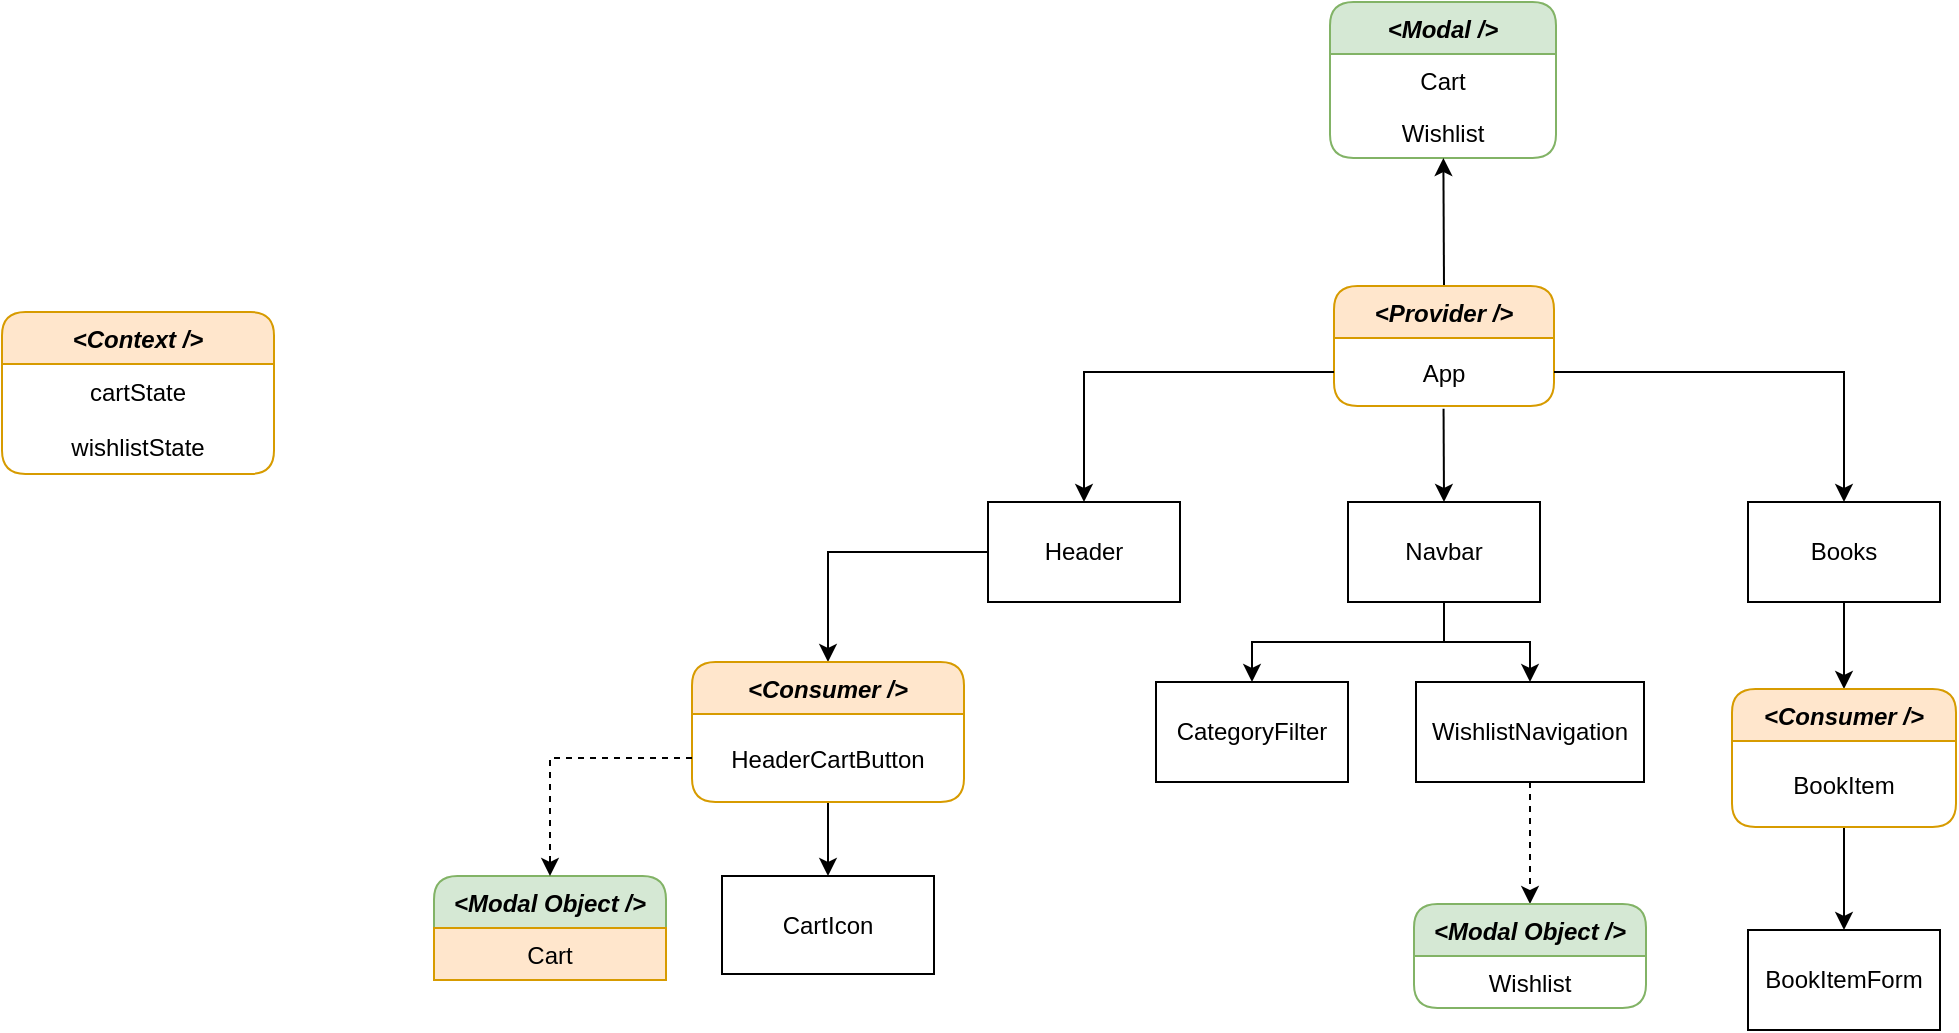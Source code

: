 <mxfile version="16.4.5" type="device"><diagram id="5pqjgQFPbSd1Z6thkLSq" name="Page-1"><mxGraphModel dx="1438" dy="961" grid="0" gridSize="10" guides="1" tooltips="1" connect="1" arrows="0" fold="1" page="0" pageScale="1" pageWidth="827" pageHeight="1169" background="none" math="0" shadow="0"><root><mxCell id="0"/><mxCell id="1" parent="0"/><mxCell id="o8Qn_IXhM0GwJISYbpWE-32" style="edgeStyle=orthogonalEdgeStyle;rounded=0;orthogonalLoop=1;jettySize=auto;html=1;exitX=0;exitY=0.5;exitDx=0;exitDy=0;fontColor=#000000;entryX=0.5;entryY=0;entryDx=0;entryDy=0;" parent="1" source="o8Qn_IXhM0GwJISYbpWE-2" target="o8Qn_IXhM0GwJISYbpWE-49" edge="1"><mxGeometry relative="1" as="geometry"><mxPoint x="131" y="303" as="targetPoint"/></mxGeometry></mxCell><mxCell id="o8Qn_IXhM0GwJISYbpWE-2" value="Header" style="rounded=0;whiteSpace=wrap;html=1;" parent="1" vertex="1"><mxGeometry x="200" y="220" width="96" height="50" as="geometry"/></mxCell><mxCell id="o8Qn_IXhM0GwJISYbpWE-29" value="" style="edgeStyle=orthogonalEdgeStyle;rounded=0;orthogonalLoop=1;jettySize=auto;html=1;fontColor=#000000;" parent="1" source="o8Qn_IXhM0GwJISYbpWE-3" target="o8Qn_IXhM0GwJISYbpWE-28" edge="1"><mxGeometry relative="1" as="geometry"/></mxCell><mxCell id="o8Qn_IXhM0GwJISYbpWE-31" style="edgeStyle=orthogonalEdgeStyle;rounded=0;orthogonalLoop=1;jettySize=auto;html=1;exitX=0.5;exitY=1;exitDx=0;exitDy=0;fontColor=#000000;entryX=0.5;entryY=0;entryDx=0;entryDy=0;" parent="1" source="o8Qn_IXhM0GwJISYbpWE-3" target="o8Qn_IXhM0GwJISYbpWE-30" edge="1"><mxGeometry relative="1" as="geometry"><mxPoint x="450" y="300" as="targetPoint"/></mxGeometry></mxCell><mxCell id="o8Qn_IXhM0GwJISYbpWE-3" value="Navbar" style="rounded=0;whiteSpace=wrap;html=1;" parent="1" vertex="1"><mxGeometry x="380" y="220" width="96" height="50" as="geometry"/></mxCell><mxCell id="o8Qn_IXhM0GwJISYbpWE-36" value="" style="edgeStyle=orthogonalEdgeStyle;rounded=0;orthogonalLoop=1;jettySize=auto;html=1;fontColor=#000000;" parent="1" source="o8Qn_IXhM0GwJISYbpWE-4" target="daaLWcchrHJgQPXlC0h6-2" edge="1"><mxGeometry relative="1" as="geometry"><mxPoint x="628" y="310" as="targetPoint"/></mxGeometry></mxCell><mxCell id="o8Qn_IXhM0GwJISYbpWE-4" value="Books" style="rounded=0;whiteSpace=wrap;html=1;" parent="1" vertex="1"><mxGeometry x="580" y="220" width="96" height="50" as="geometry"/></mxCell><mxCell id="o8Qn_IXhM0GwJISYbpWE-22" value="CartIcon" style="rounded=0;whiteSpace=wrap;html=1;" parent="1" vertex="1"><mxGeometry x="67" y="407" width="106" height="49" as="geometry"/></mxCell><mxCell id="o8Qn_IXhM0GwJISYbpWE-28" value="CategoryFilter" style="rounded=0;whiteSpace=wrap;html=1;" parent="1" vertex="1"><mxGeometry x="284" y="310" width="96" height="50" as="geometry"/></mxCell><mxCell id="daaLWcchrHJgQPXlC0h6-16" style="edgeStyle=orthogonalEdgeStyle;rounded=0;orthogonalLoop=1;jettySize=auto;html=1;exitX=0.5;exitY=1;exitDx=0;exitDy=0;entryX=0.5;entryY=0;entryDx=0;entryDy=0;dashed=1;fontSize=12;" edge="1" parent="1" source="o8Qn_IXhM0GwJISYbpWE-30" target="daaLWcchrHJgQPXlC0h6-13"><mxGeometry relative="1" as="geometry"/></mxCell><mxCell id="o8Qn_IXhM0GwJISYbpWE-30" value="WishlistNavigation" style="rounded=0;whiteSpace=wrap;html=1;" parent="1" vertex="1"><mxGeometry x="414" y="310" width="114" height="50" as="geometry"/></mxCell><mxCell id="o8Qn_IXhM0GwJISYbpWE-37" value="" style="edgeStyle=orthogonalEdgeStyle;rounded=0;orthogonalLoop=1;jettySize=auto;html=1;fontColor=#000000;" parent="1" source="daaLWcchrHJgQPXlC0h6-2" target="o8Qn_IXhM0GwJISYbpWE-35" edge="1"><mxGeometry relative="1" as="geometry"><mxPoint x="628" y="396" as="sourcePoint"/></mxGeometry></mxCell><mxCell id="o8Qn_IXhM0GwJISYbpWE-35" value="BookItemForm" style="rounded=0;whiteSpace=wrap;html=1;" parent="1" vertex="1"><mxGeometry x="580" y="434" width="96" height="50" as="geometry"/></mxCell><mxCell id="o8Qn_IXhM0GwJISYbpWE-53" value="" style="edgeStyle=orthogonalEdgeStyle;rounded=0;orthogonalLoop=1;jettySize=auto;html=1;fontColor=#000000;" parent="1" source="o8Qn_IXhM0GwJISYbpWE-49" target="o8Qn_IXhM0GwJISYbpWE-22" edge="1"><mxGeometry relative="1" as="geometry"/></mxCell><mxCell id="o8Qn_IXhM0GwJISYbpWE-49" value="&lt;Consumer /&gt;" style="swimlane;fontStyle=3;childLayout=stackLayout;horizontal=1;startSize=26;horizontalStack=0;resizeParent=1;resizeParentMax=0;resizeLast=0;collapsible=1;marginBottom=0;rounded=1;shadow=0;glass=0;labelBackgroundColor=none;sketch=0;align=center;verticalAlign=top;swimlaneLine=1;swimlaneFillColor=none;fillColor=#ffe6cc;strokeColor=#d79b00;" parent="1" vertex="1"><mxGeometry x="52" y="300" width="136" height="70" as="geometry"/></mxCell><mxCell id="o8Qn_IXhM0GwJISYbpWE-50" value="HeaderCartButton" style="text;strokeColor=none;fillColor=none;align=center;verticalAlign=middle;spacingLeft=4;spacingRight=4;overflow=hidden;rotatable=0;points=[[0,0.5],[1,0.5]];portConstraint=eastwest;" parent="o8Qn_IXhM0GwJISYbpWE-49" vertex="1"><mxGeometry y="26" width="136" height="44" as="geometry"/></mxCell><mxCell id="o8Qn_IXhM0GwJISYbpWE-60" value="&lt;Modal /&gt;" style="swimlane;fontStyle=3;childLayout=stackLayout;horizontal=1;startSize=26;horizontalStack=0;resizeParent=1;resizeParentMax=0;resizeLast=0;collapsible=1;marginBottom=0;rounded=1;shadow=0;glass=0;labelBackgroundColor=none;sketch=0;align=center;verticalAlign=middle;fillColor=#d5e8d4;strokeColor=#82b366;" parent="1" vertex="1"><mxGeometry x="371" y="-30" width="113" height="78" as="geometry"/></mxCell><mxCell id="o8Qn_IXhM0GwJISYbpWE-61" value="Cart" style="text;strokeColor=none;fillColor=none;align=center;verticalAlign=middle;spacingLeft=4;spacingRight=4;overflow=hidden;rotatable=0;points=[[0,0.5],[1,0.5]];portConstraint=eastwest;" parent="o8Qn_IXhM0GwJISYbpWE-60" vertex="1"><mxGeometry y="26" width="113" height="26" as="geometry"/></mxCell><mxCell id="o8Qn_IXhM0GwJISYbpWE-62" value="Wishlist" style="text;strokeColor=none;fillColor=none;align=center;verticalAlign=middle;spacingLeft=4;spacingRight=4;overflow=hidden;rotatable=0;points=[[0,0.5],[1,0.5]];portConstraint=eastwest;" parent="o8Qn_IXhM0GwJISYbpWE-60" vertex="1"><mxGeometry y="52" width="113" height="26" as="geometry"/></mxCell><mxCell id="o8Qn_IXhM0GwJISYbpWE-73" style="edgeStyle=none;rounded=0;orthogonalLoop=1;jettySize=auto;html=1;exitX=0.5;exitY=0;exitDx=0;exitDy=0;fontColor=#000000;" parent="1" source="o8Qn_IXhM0GwJISYbpWE-64" target="o8Qn_IXhM0GwJISYbpWE-60" edge="1"><mxGeometry relative="1" as="geometry"/></mxCell><mxCell id="o8Qn_IXhM0GwJISYbpWE-64" value="&lt;Provider /&gt;" style="swimlane;fontStyle=3;childLayout=stackLayout;horizontal=1;startSize=26;horizontalStack=0;resizeParent=1;resizeParentMax=0;resizeLast=0;collapsible=1;marginBottom=0;rounded=1;shadow=0;glass=0;labelBackgroundColor=none;sketch=0;align=center;verticalAlign=top;swimlaneLine=1;swimlaneFillColor=none;fillColor=#ffe6cc;strokeColor=#d79b00;" parent="1" vertex="1"><mxGeometry x="373" y="112" width="110" height="60" as="geometry"/></mxCell><mxCell id="o8Qn_IXhM0GwJISYbpWE-65" value="App" style="text;strokeColor=none;fillColor=none;align=center;verticalAlign=middle;spacingLeft=4;spacingRight=4;overflow=hidden;rotatable=0;points=[[0,0.5],[1,0.5]];portConstraint=eastwest;" parent="o8Qn_IXhM0GwJISYbpWE-64" vertex="1"><mxGeometry y="26" width="110" height="34" as="geometry"/></mxCell><mxCell id="o8Qn_IXhM0GwJISYbpWE-71" value="" style="endArrow=classic;html=1;fontColor=#000000;entryX=0.5;entryY=0;entryDx=0;entryDy=0;exitX=1;exitY=0.5;exitDx=0;exitDy=0;rounded=0;" parent="1" source="o8Qn_IXhM0GwJISYbpWE-65" target="o8Qn_IXhM0GwJISYbpWE-4" edge="1"><mxGeometry width="50" height="50" relative="1" as="geometry"><mxPoint x="428" y="174" as="sourcePoint"/><mxPoint x="469" y="109" as="targetPoint"/><Array as="points"><mxPoint x="628" y="155"/></Array></mxGeometry></mxCell><mxCell id="o8Qn_IXhM0GwJISYbpWE-72" value="" style="endArrow=classic;html=1;fontColor=#000000;entryX=0.5;entryY=0;entryDx=0;entryDy=0;exitX=0.498;exitY=1.041;exitDx=0;exitDy=0;exitPerimeter=0;" parent="1" source="o8Qn_IXhM0GwJISYbpWE-65" target="o8Qn_IXhM0GwJISYbpWE-3" edge="1"><mxGeometry width="50" height="50" relative="1" as="geometry"><mxPoint x="405" y="217" as="sourcePoint"/><mxPoint x="455" y="167" as="targetPoint"/></mxGeometry></mxCell><mxCell id="o8Qn_IXhM0GwJISYbpWE-74" style="edgeStyle=none;rounded=0;orthogonalLoop=1;jettySize=auto;html=1;exitX=0;exitY=0.5;exitDx=0;exitDy=0;entryX=0.5;entryY=0;entryDx=0;entryDy=0;fontColor=#000000;" parent="1" source="o8Qn_IXhM0GwJISYbpWE-65" target="o8Qn_IXhM0GwJISYbpWE-2" edge="1"><mxGeometry relative="1" as="geometry"><Array as="points"><mxPoint x="248" y="155"/></Array></mxGeometry></mxCell><mxCell id="daaLWcchrHJgQPXlC0h6-2" value="&lt;Consumer /&gt;" style="swimlane;fontStyle=3;childLayout=stackLayout;horizontal=1;startSize=26;horizontalStack=0;resizeParent=1;resizeParentMax=0;resizeLast=0;collapsible=1;marginBottom=0;rounded=1;shadow=0;glass=0;labelBackgroundColor=none;sketch=0;align=center;verticalAlign=top;swimlaneLine=1;swimlaneFillColor=none;fillColor=#ffe6cc;strokeColor=#d79b00;" vertex="1" parent="1"><mxGeometry x="572" y="313.5" width="112" height="69" as="geometry"/></mxCell><mxCell id="daaLWcchrHJgQPXlC0h6-3" value="BookItem" style="text;strokeColor=none;fillColor=none;align=center;verticalAlign=middle;spacingLeft=4;spacingRight=4;overflow=hidden;rotatable=0;points=[[0,0.5],[1,0.5]];portConstraint=eastwest;" vertex="1" parent="daaLWcchrHJgQPXlC0h6-2"><mxGeometry y="26" width="112" height="43" as="geometry"/></mxCell><mxCell id="daaLWcchrHJgQPXlC0h6-9" value="&lt;Context /&gt;" style="swimlane;fontStyle=3;childLayout=stackLayout;horizontal=1;startSize=26;horizontalStack=0;resizeParent=1;resizeParentMax=0;resizeLast=0;collapsible=1;marginBottom=0;rounded=1;shadow=0;glass=0;labelBackgroundColor=none;sketch=0;align=center;verticalAlign=top;swimlaneLine=1;swimlaneFillColor=none;fillColor=#ffe6cc;strokeColor=#d79b00;" vertex="1" parent="1"><mxGeometry x="-293" y="125" width="136" height="81" as="geometry"/></mxCell><mxCell id="daaLWcchrHJgQPXlC0h6-10" value="cartState" style="text;strokeColor=none;fillColor=none;align=center;verticalAlign=middle;spacingLeft=4;spacingRight=4;overflow=hidden;rotatable=0;points=[[0,0.5],[1,0.5]];portConstraint=eastwest;" vertex="1" parent="daaLWcchrHJgQPXlC0h6-9"><mxGeometry y="26" width="136" height="27" as="geometry"/></mxCell><mxCell id="daaLWcchrHJgQPXlC0h6-11" value="wishlistState" style="text;strokeColor=none;fillColor=none;align=center;verticalAlign=middle;spacingLeft=4;spacingRight=4;overflow=hidden;rotatable=0;points=[[0,0.5],[1,0.5]];portConstraint=eastwest;" vertex="1" parent="daaLWcchrHJgQPXlC0h6-9"><mxGeometry y="53" width="136" height="28" as="geometry"/></mxCell><mxCell id="daaLWcchrHJgQPXlC0h6-13" value="&lt;Modal Object /&gt;" style="swimlane;fontStyle=3;childLayout=stackLayout;horizontal=1;startSize=26;horizontalStack=0;resizeParent=1;resizeParentMax=0;resizeLast=0;collapsible=1;marginBottom=0;rounded=1;shadow=0;glass=0;labelBackgroundColor=none;sketch=0;align=center;verticalAlign=top;swimlaneLine=1;swimlaneFillColor=none;fillColor=#d5e8d4;strokeColor=#82b366;" vertex="1" parent="1"><mxGeometry x="413" y="421" width="116" height="52" as="geometry"/></mxCell><mxCell id="daaLWcchrHJgQPXlC0h6-14" value="Wishlist" style="text;strokeColor=none;fillColor=none;align=center;verticalAlign=middle;spacingLeft=4;spacingRight=4;overflow=hidden;rotatable=0;points=[[0,0.5],[1,0.5]];portConstraint=eastwest;" vertex="1" parent="daaLWcchrHJgQPXlC0h6-13"><mxGeometry y="26" width="116" height="26" as="geometry"/></mxCell><mxCell id="daaLWcchrHJgQPXlC0h6-17" value="&lt;Modal Object /&gt;" style="swimlane;fontStyle=3;childLayout=stackLayout;horizontal=1;startSize=26;horizontalStack=0;resizeParent=1;resizeParentMax=0;resizeLast=0;collapsible=1;marginBottom=0;rounded=1;shadow=0;glass=0;labelBackgroundColor=none;sketch=0;align=center;verticalAlign=top;swimlaneLine=1;swimlaneFillColor=none;fillColor=#d5e8d4;strokeColor=#82b366;" vertex="1" parent="1"><mxGeometry x="-77" y="407" width="116" height="52" as="geometry"/></mxCell><mxCell id="daaLWcchrHJgQPXlC0h6-18" value="Cart" style="text;strokeColor=#d79b00;fillColor=#ffe6cc;align=center;verticalAlign=middle;spacingLeft=4;spacingRight=4;overflow=hidden;rotatable=0;points=[[0,0.5],[1,0.5]];portConstraint=eastwest;" vertex="1" parent="daaLWcchrHJgQPXlC0h6-17"><mxGeometry y="26" width="116" height="26" as="geometry"/></mxCell><mxCell id="daaLWcchrHJgQPXlC0h6-19" style="edgeStyle=orthogonalEdgeStyle;rounded=0;orthogonalLoop=1;jettySize=auto;html=1;exitX=0;exitY=0.5;exitDx=0;exitDy=0;entryX=0.5;entryY=0;entryDx=0;entryDy=0;dashed=1;fontSize=12;" edge="1" parent="1" source="o8Qn_IXhM0GwJISYbpWE-50" target="daaLWcchrHJgQPXlC0h6-17"><mxGeometry relative="1" as="geometry"/></mxCell></root></mxGraphModel></diagram></mxfile>